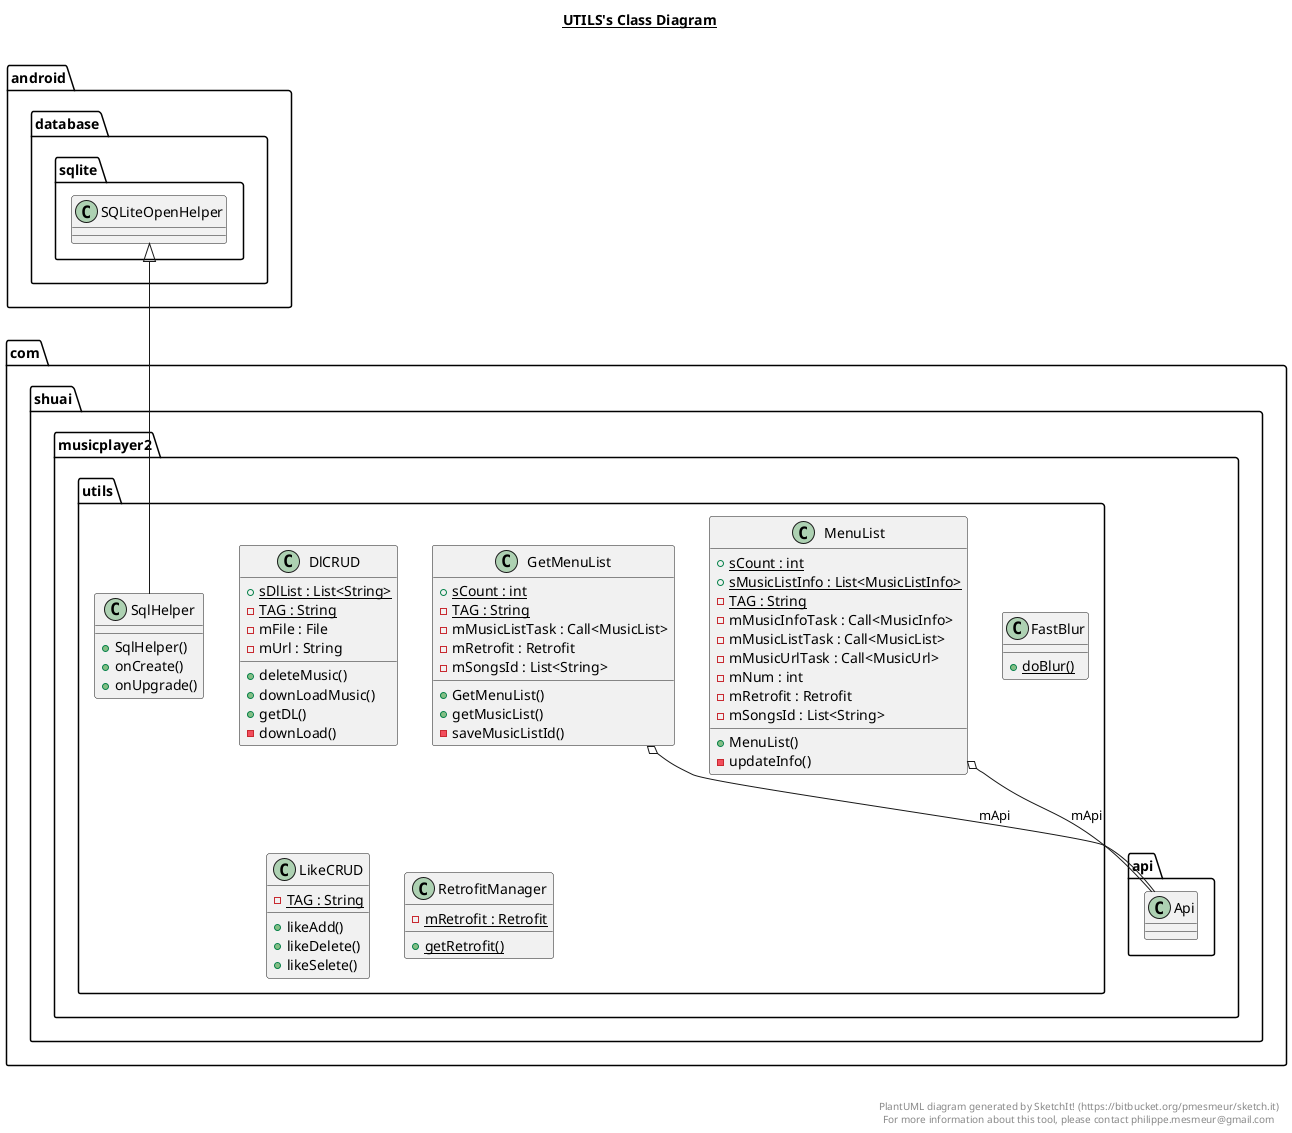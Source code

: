 @startuml

title __UTILS's Class Diagram__\n

  namespace com.shuai.musicplayer2 {
    namespace utils {
      class com.shuai.musicplayer2.utils.DlCRUD {
          {static} + sDlList : List<String>
          {static} - TAG : String
          - mFile : File
          - mUrl : String
          + deleteMusic()
          + downLoadMusic()
          + getDL()
          - downLoad()
      }
    }
  }
  

  namespace com.shuai.musicplayer2 {
    namespace utils {
      class com.shuai.musicplayer2.utils.FastBlur {
          {static} + doBlur()
      }
    }
  }
  

  namespace com.shuai.musicplayer2 {
    namespace utils {
      class com.shuai.musicplayer2.utils.GetMenuList {
          {static} + sCount : int
          {static} - TAG : String
          - mMusicListTask : Call<MusicList>
          - mRetrofit : Retrofit
          - mSongsId : List<String>
          + GetMenuList()
          + getMusicList()
          - saveMusicListId()
      }
    }
  }
  

  namespace com.shuai.musicplayer2 {
    namespace utils {
      class com.shuai.musicplayer2.utils.LikeCRUD {
          {static} - TAG : String
          + likeAdd()
          + likeDelete()
          + likeSelete()
      }
    }
  }
  

  namespace com.shuai.musicplayer2 {
    namespace utils {
      class com.shuai.musicplayer2.utils.MenuList {
          {static} + sCount : int
          {static} + sMusicListInfo : List<MusicListInfo>
          {static} - TAG : String
          - mMusicInfoTask : Call<MusicInfo>
          - mMusicListTask : Call<MusicList>
          - mMusicUrlTask : Call<MusicUrl>
          - mNum : int
          - mRetrofit : Retrofit
          - mSongsId : List<String>
          + MenuList()
          - updateInfo()
      }
    }
  }
  

  namespace com.shuai.musicplayer2 {
    namespace utils {
      class com.shuai.musicplayer2.utils.RetrofitManager {
          {static} - mRetrofit : Retrofit
          {static} + getRetrofit()
      }
    }
  }
  

  namespace com.shuai.musicplayer2 {
    namespace utils {
      class com.shuai.musicplayer2.utils.SqlHelper {
          + SqlHelper()
          + onCreate()
          + onUpgrade()
      }
    }
  }
  

  com.shuai.musicplayer2.utils.GetMenuList o-- com.shuai.musicplayer2.api.Api : mApi
  com.shuai.musicplayer2.utils.MenuList o-- com.shuai.musicplayer2.api.Api : mApi
  com.shuai.musicplayer2.utils.SqlHelper -up-|> android.database.sqlite.SQLiteOpenHelper


right footer


PlantUML diagram generated by SketchIt! (https://bitbucket.org/pmesmeur/sketch.it)
For more information about this tool, please contact philippe.mesmeur@gmail.com
endfooter

@enduml
